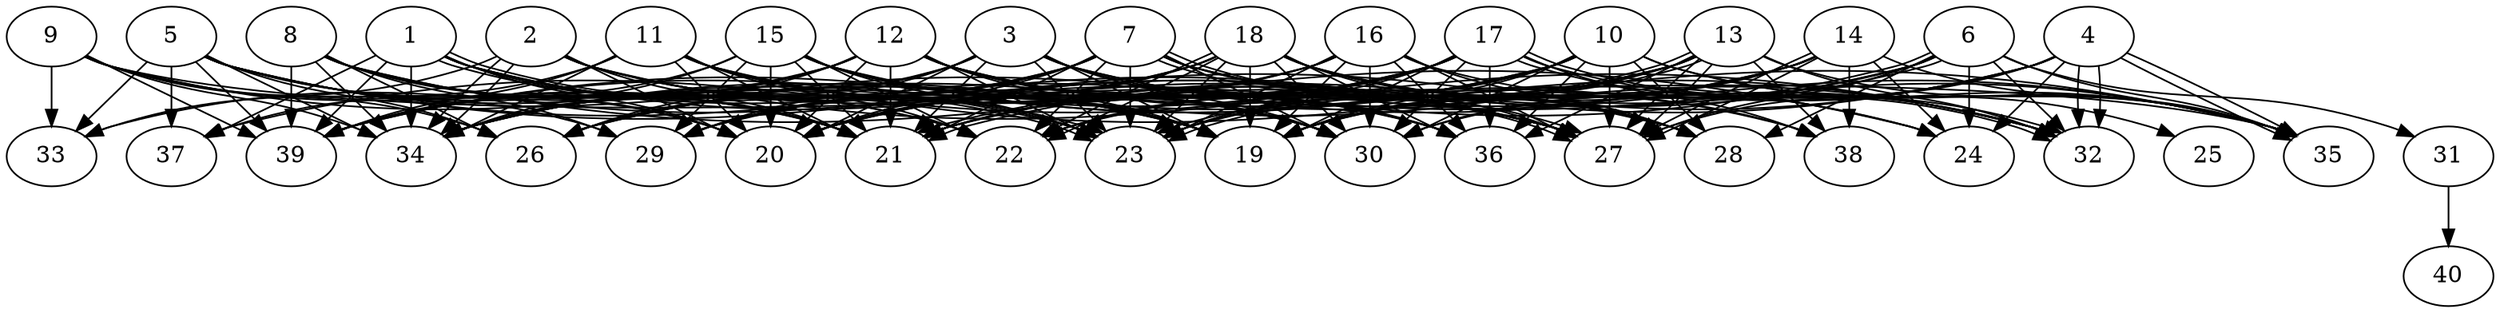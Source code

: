 // DAG automatically generated by daggen at Thu Oct  3 14:06:50 2019
// ./daggen --dot -n 40 --ccr 0.3 --fat 0.9 --regular 0.5 --density 0.9 --mindata 5242880 --maxdata 52428800 
digraph G {
  1 [size="91603627", alpha="0.14", expect_size="27481088"] 
  1 -> 19 [size ="27481088"]
  1 -> 20 [size ="27481088"]
  1 -> 21 [size ="27481088"]
  1 -> 23 [size ="27481088"]
  1 -> 23 [size ="27481088"]
  1 -> 27 [size ="27481088"]
  1 -> 30 [size ="27481088"]
  1 -> 34 [size ="27481088"]
  1 -> 37 [size ="27481088"]
  1 -> 39 [size ="27481088"]
  2 [size="89303040", alpha="0.09", expect_size="26790912"] 
  2 -> 19 [size ="26790912"]
  2 -> 20 [size ="26790912"]
  2 -> 21 [size ="26790912"]
  2 -> 30 [size ="26790912"]
  2 -> 32 [size ="26790912"]
  2 -> 33 [size ="26790912"]
  2 -> 34 [size ="26790912"]
  2 -> 34 [size ="26790912"]
  2 -> 36 [size ="26790912"]
  3 [size="142257493", alpha="0.08", expect_size="42677248"] 
  3 -> 19 [size ="42677248"]
  3 -> 20 [size ="42677248"]
  3 -> 21 [size ="42677248"]
  3 -> 23 [size ="42677248"]
  3 -> 26 [size ="42677248"]
  3 -> 29 [size ="42677248"]
  3 -> 30 [size ="42677248"]
  3 -> 32 [size ="42677248"]
  3 -> 34 [size ="42677248"]
  3 -> 35 [size ="42677248"]
  3 -> 36 [size ="42677248"]
  4 [size="149671253", alpha="0.14", expect_size="44901376"] 
  4 -> 19 [size ="44901376"]
  4 -> 20 [size ="44901376"]
  4 -> 21 [size ="44901376"]
  4 -> 24 [size ="44901376"]
  4 -> 27 [size ="44901376"]
  4 -> 30 [size ="44901376"]
  4 -> 32 [size ="44901376"]
  4 -> 32 [size ="44901376"]
  4 -> 35 [size ="44901376"]
  4 -> 35 [size ="44901376"]
  5 [size="74431147", alpha="0.12", expect_size="22329344"] 
  5 -> 19 [size ="22329344"]
  5 -> 20 [size ="22329344"]
  5 -> 21 [size ="22329344"]
  5 -> 22 [size ="22329344"]
  5 -> 23 [size ="22329344"]
  5 -> 26 [size ="22329344"]
  5 -> 27 [size ="22329344"]
  5 -> 28 [size ="22329344"]
  5 -> 33 [size ="22329344"]
  5 -> 34 [size ="22329344"]
  5 -> 37 [size ="22329344"]
  5 -> 39 [size ="22329344"]
  6 [size="99167573", alpha="0.12", expect_size="29750272"] 
  6 -> 19 [size ="29750272"]
  6 -> 21 [size ="29750272"]
  6 -> 21 [size ="29750272"]
  6 -> 22 [size ="29750272"]
  6 -> 24 [size ="29750272"]
  6 -> 26 [size ="29750272"]
  6 -> 27 [size ="29750272"]
  6 -> 28 [size ="29750272"]
  6 -> 31 [size ="29750272"]
  6 -> 32 [size ="29750272"]
  6 -> 35 [size ="29750272"]
  7 [size="108943360", alpha="0.20", expect_size="32683008"] 
  7 -> 20 [size ="32683008"]
  7 -> 21 [size ="32683008"]
  7 -> 22 [size ="32683008"]
  7 -> 23 [size ="32683008"]
  7 -> 24 [size ="32683008"]
  7 -> 27 [size ="32683008"]
  7 -> 27 [size ="32683008"]
  7 -> 28 [size ="32683008"]
  7 -> 29 [size ="32683008"]
  7 -> 30 [size ="32683008"]
  7 -> 34 [size ="32683008"]
  7 -> 35 [size ="32683008"]
  7 -> 39 [size ="32683008"]
  8 [size="37406720", alpha="0.00", expect_size="11222016"] 
  8 -> 20 [size ="11222016"]
  8 -> 21 [size ="11222016"]
  8 -> 22 [size ="11222016"]
  8 -> 24 [size ="11222016"]
  8 -> 26 [size ="11222016"]
  8 -> 27 [size ="11222016"]
  8 -> 29 [size ="11222016"]
  8 -> 34 [size ="11222016"]
  8 -> 39 [size ="11222016"]
  9 [size="124477440", alpha="0.06", expect_size="37343232"] 
  9 -> 19 [size ="37343232"]
  9 -> 21 [size ="37343232"]
  9 -> 26 [size ="37343232"]
  9 -> 29 [size ="37343232"]
  9 -> 33 [size ="37343232"]
  9 -> 34 [size ="37343232"]
  9 -> 35 [size ="37343232"]
  9 -> 39 [size ="37343232"]
  10 [size="102051840", alpha="0.12", expect_size="30615552"] 
  10 -> 19 [size ="30615552"]
  10 -> 21 [size ="30615552"]
  10 -> 22 [size ="30615552"]
  10 -> 23 [size ="30615552"]
  10 -> 25 [size ="30615552"]
  10 -> 27 [size ="30615552"]
  10 -> 28 [size ="30615552"]
  10 -> 30 [size ="30615552"]
  10 -> 34 [size ="30615552"]
  10 -> 35 [size ="30615552"]
  10 -> 36 [size ="30615552"]
  10 -> 39 [size ="30615552"]
  11 [size="38959787", alpha="0.16", expect_size="11687936"] 
  11 -> 20 [size ="11687936"]
  11 -> 21 [size ="11687936"]
  11 -> 22 [size ="11687936"]
  11 -> 23 [size ="11687936"]
  11 -> 27 [size ="11687936"]
  11 -> 30 [size ="11687936"]
  11 -> 34 [size ="11687936"]
  11 -> 35 [size ="11687936"]
  11 -> 37 [size ="11687936"]
  11 -> 39 [size ="11687936"]
  12 [size="146278400", alpha="0.08", expect_size="43883520"] 
  12 -> 19 [size ="43883520"]
  12 -> 20 [size ="43883520"]
  12 -> 21 [size ="43883520"]
  12 -> 23 [size ="43883520"]
  12 -> 24 [size ="43883520"]
  12 -> 26 [size ="43883520"]
  12 -> 27 [size ="43883520"]
  12 -> 30 [size ="43883520"]
  12 -> 33 [size ="43883520"]
  12 -> 34 [size ="43883520"]
  12 -> 36 [size ="43883520"]
  12 -> 38 [size ="43883520"]
  12 -> 39 [size ="43883520"]
  13 [size="56705707", alpha="0.00", expect_size="17011712"] 
  13 -> 19 [size ="17011712"]
  13 -> 21 [size ="17011712"]
  13 -> 23 [size ="17011712"]
  13 -> 23 [size ="17011712"]
  13 -> 26 [size ="17011712"]
  13 -> 27 [size ="17011712"]
  13 -> 27 [size ="17011712"]
  13 -> 32 [size ="17011712"]
  13 -> 35 [size ="17011712"]
  13 -> 36 [size ="17011712"]
  13 -> 38 [size ="17011712"]
  13 -> 39 [size ="17011712"]
  14 [size="119398400", alpha="0.10", expect_size="35819520"] 
  14 -> 19 [size ="35819520"]
  14 -> 20 [size ="35819520"]
  14 -> 23 [size ="35819520"]
  14 -> 24 [size ="35819520"]
  14 -> 27 [size ="35819520"]
  14 -> 27 [size ="35819520"]
  14 -> 29 [size ="35819520"]
  14 -> 30 [size ="35819520"]
  14 -> 35 [size ="35819520"]
  14 -> 38 [size ="35819520"]
  15 [size="71502507", alpha="0.15", expect_size="21450752"] 
  15 -> 19 [size ="21450752"]
  15 -> 20 [size ="21450752"]
  15 -> 21 [size ="21450752"]
  15 -> 22 [size ="21450752"]
  15 -> 23 [size ="21450752"]
  15 -> 27 [size ="21450752"]
  15 -> 29 [size ="21450752"]
  15 -> 32 [size ="21450752"]
  15 -> 34 [size ="21450752"]
  15 -> 36 [size ="21450752"]
  15 -> 39 [size ="21450752"]
  16 [size="164898133", alpha="0.12", expect_size="49469440"] 
  16 -> 19 [size ="49469440"]
  16 -> 20 [size ="49469440"]
  16 -> 23 [size ="49469440"]
  16 -> 27 [size ="49469440"]
  16 -> 28 [size ="49469440"]
  16 -> 29 [size ="49469440"]
  16 -> 30 [size ="49469440"]
  16 -> 32 [size ="49469440"]
  16 -> 34 [size ="49469440"]
  16 -> 36 [size ="49469440"]
  17 [size="104656213", alpha="0.11", expect_size="31396864"] 
  17 -> 19 [size ="31396864"]
  17 -> 20 [size ="31396864"]
  17 -> 21 [size ="31396864"]
  17 -> 22 [size ="31396864"]
  17 -> 23 [size ="31396864"]
  17 -> 30 [size ="31396864"]
  17 -> 32 [size ="31396864"]
  17 -> 32 [size ="31396864"]
  17 -> 34 [size ="31396864"]
  17 -> 35 [size ="31396864"]
  17 -> 36 [size ="31396864"]
  17 -> 37 [size ="31396864"]
  17 -> 38 [size ="31396864"]
  18 [size="103335253", alpha="0.08", expect_size="31000576"] 
  18 -> 19 [size ="31000576"]
  18 -> 20 [size ="31000576"]
  18 -> 22 [size ="31000576"]
  18 -> 22 [size ="31000576"]
  18 -> 23 [size ="31000576"]
  18 -> 26 [size ="31000576"]
  18 -> 27 [size ="31000576"]
  18 -> 28 [size ="31000576"]
  18 -> 30 [size ="31000576"]
  18 -> 32 [size ="31000576"]
  18 -> 34 [size ="31000576"]
  18 -> 36 [size ="31000576"]
  18 -> 38 [size ="31000576"]
  19 [size="104069120", alpha="0.05", expect_size="31220736"] 
  20 [size="147496960", alpha="0.06", expect_size="44249088"] 
  21 [size="83063467", alpha="0.16", expect_size="24919040"] 
  22 [size="48595627", alpha="0.15", expect_size="14578688"] 
  23 [size="109660160", alpha="0.10", expect_size="32898048"] 
  24 [size="110032213", alpha="0.02", expect_size="33009664"] 
  25 [size="29078187", alpha="0.01", expect_size="8723456"] 
  26 [size="143493120", alpha="0.11", expect_size="43047936"] 
  27 [size="82636800", alpha="0.12", expect_size="24791040"] 
  28 [size="169543680", alpha="0.16", expect_size="50863104"] 
  29 [size="73594880", alpha="0.13", expect_size="22078464"] 
  30 [size="111404373", alpha="0.01", expect_size="33421312"] 
  31 [size="154722987", alpha="0.12", expect_size="46416896"] 
  31 -> 40 [size ="46416896"]
  32 [size="120395093", alpha="0.19", expect_size="36118528"] 
  33 [size="80247467", alpha="0.11", expect_size="24074240"] 
  34 [size="159064747", alpha="0.16", expect_size="47719424"] 
  35 [size="174469120", alpha="0.08", expect_size="52340736"] 
  36 [size="26129067", alpha="0.19", expect_size="7838720"] 
  37 [size="110315520", alpha="0.01", expect_size="33094656"] 
  38 [size="46636373", alpha="0.14", expect_size="13990912"] 
  39 [size="169598293", alpha="0.18", expect_size="50879488"] 
  40 [size="114339840", alpha="0.18", expect_size="34301952"] 
}
